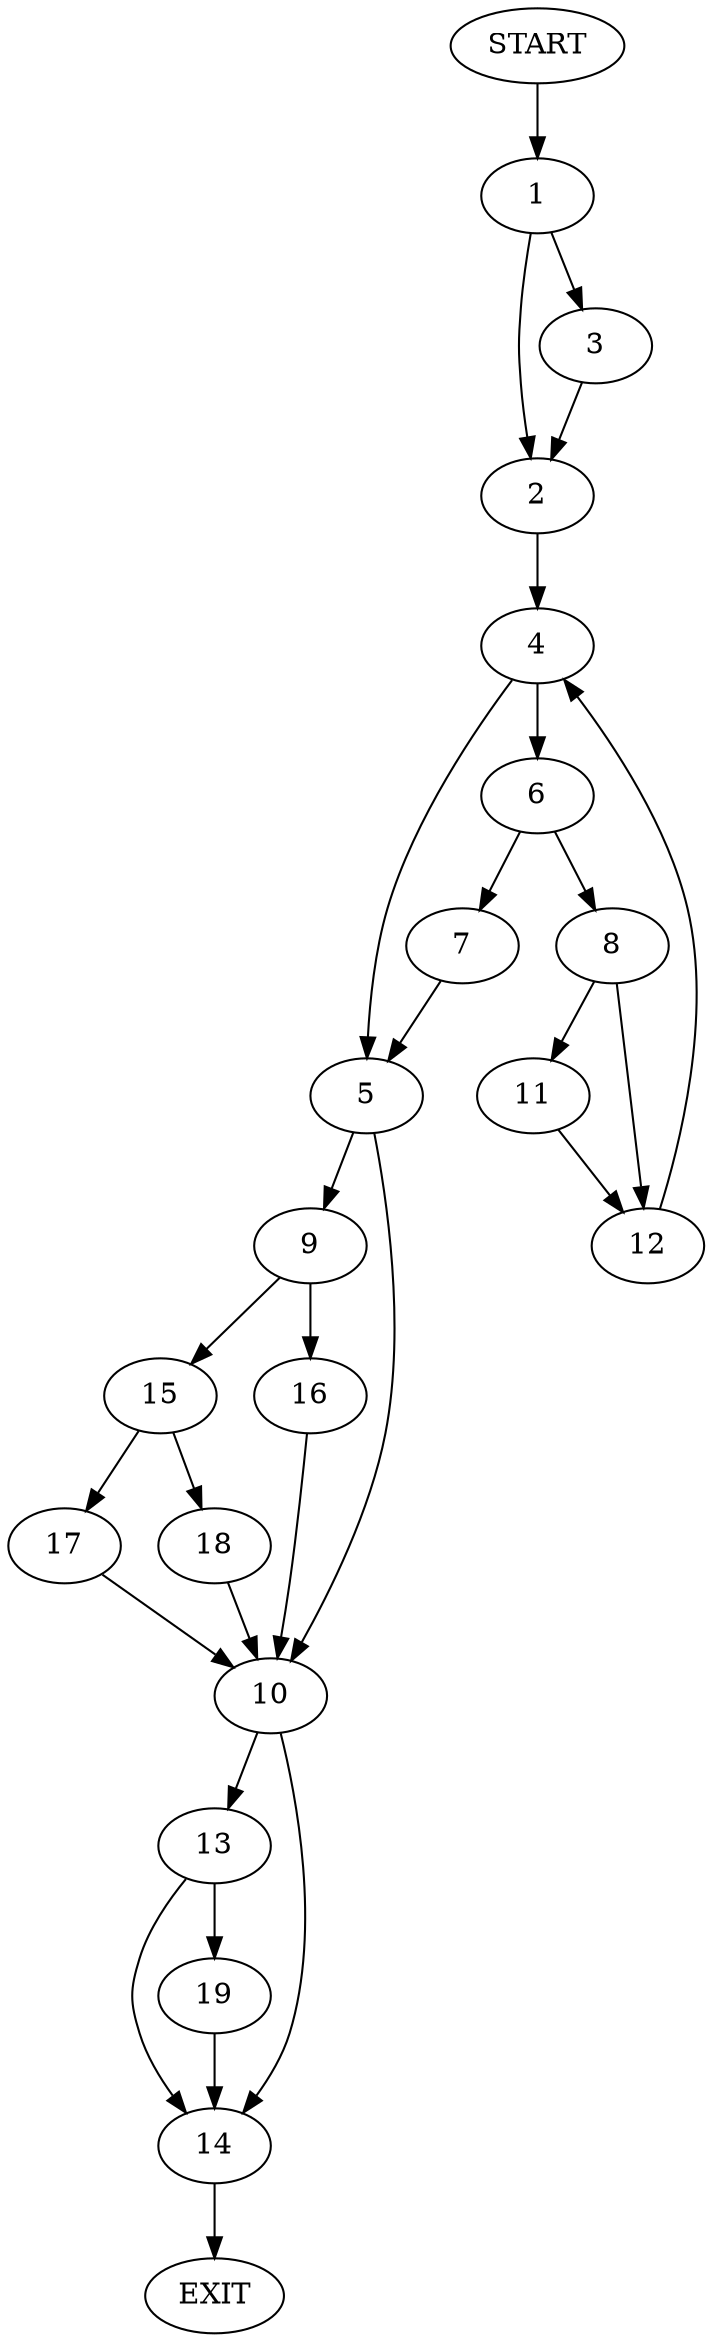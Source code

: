 digraph {
0 [label="START"]
20 [label="EXIT"]
0 -> 1
1 -> 2
1 -> 3
3 -> 2
2 -> 4
4 -> 5
4 -> 6
6 -> 7
6 -> 8
5 -> 9
5 -> 10
8 -> 11
8 -> 12
7 -> 5
12 -> 4
11 -> 12
10 -> 13
10 -> 14
9 -> 15
9 -> 16
16 -> 10
15 -> 17
15 -> 18
17 -> 10
18 -> 10
13 -> 19
13 -> 14
14 -> 20
19 -> 14
}
